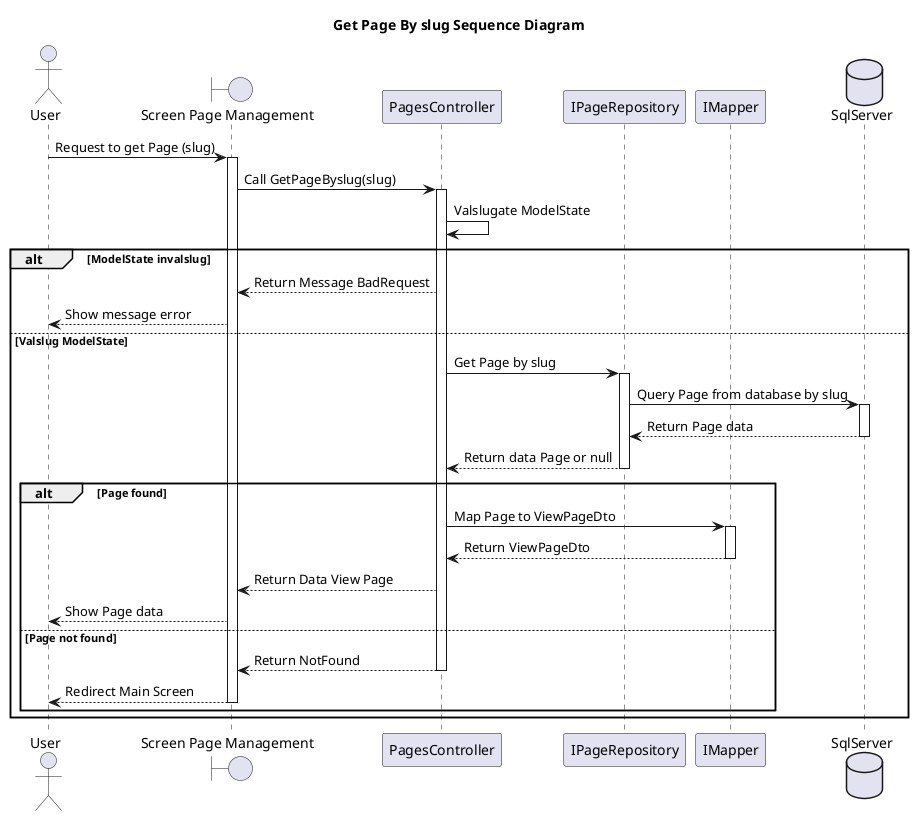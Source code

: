 @startuml
skinparam classAttributeIconSize 0
Title Get Page By slug Sequence Diagram

actor "User" as U
boundary "Screen Page Management " as PPage
participant "PagesController" as PagesController
participant "IPageRepository" as IPageRepo
participant "IMapper" as Mapper
database "SqlServer" as DbContext

U -> PPage : Request to get Page (slug)
activate PPage

PPage -> PagesController : Call GetPageByslug(slug)
activate PagesController

PagesController -> PagesController : Valslugate ModelState
alt ModelState invalslug
    PagesController --> PPage : Return Message BadRequest
    PPage --> U  : Show message error
else Valslug ModelState
    PagesController -> IPageRepo : Get Page by slug
    activate IPageRepo
    IPageRepo -> DbContext : Query Page from database by slug
    activate DbContext
    DbContext --> IPageRepo : Return Page data 
    deactivate DbContext
    IPageRepo --> PagesController : Return data Page or null
    deactivate IPageRepo

    alt Page found
        PagesController -> Mapper : Map Page to ViewPageDto
        activate Mapper
        Mapper --> PagesController : Return ViewPageDto
        deactivate Mapper
        PagesController --> PPage : Return Data View Page
        PPage --> U : Show Page data

    else Page not found
        PagesController --> PPage : Return NotFound
                deactivate PagesController
        PPage --> U : Redirect Main Screen
        deactivate PPage
    end
end

@enduml
